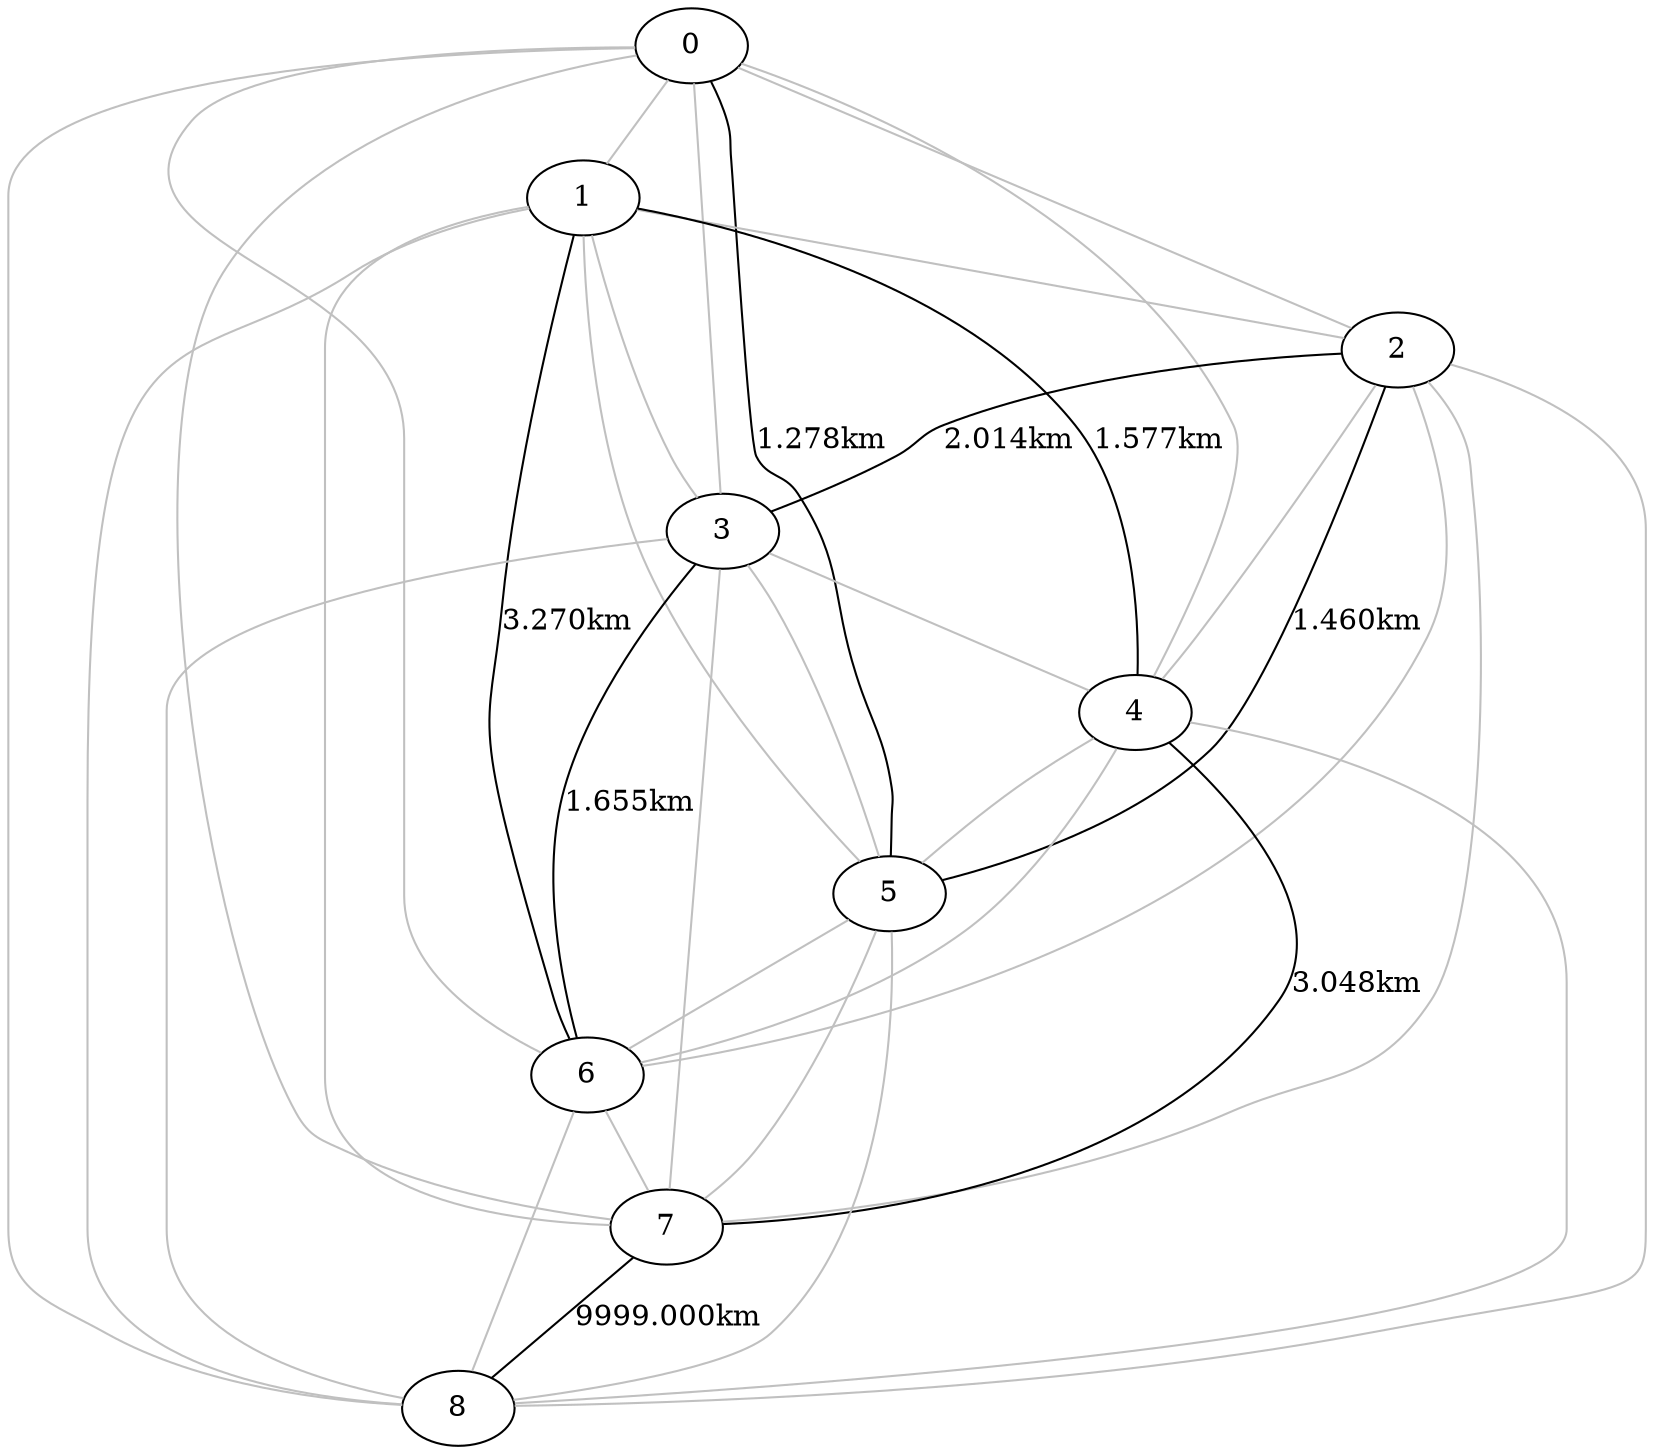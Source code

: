 strict graph {
0--1 [color=grey];
0--2 [color=grey];
0--3 [color=grey];
0--4 [color=grey];
0--5 [label =  "1.278km"];
0--6 [color=grey];
0--7 [color=grey];
0--8 [color=grey];
1--2 [color=grey];
1--3 [color=grey];
1--4 [label =  "1.577km"];
1--5 [color=grey];
1--6 [label = "3.270km"];
1--7 [color=grey];
1--8 [color=grey];
2--3 [label =  "2.014km"];
2--4 [color=grey];
2--5 [label = "1.460km"];
2--6 [color=grey];
2--7 [color=grey];
2--8 [color=grey];
3--4 [color=grey];
3--5 [color=grey];
3--6 [label =  "1.655km"];
3--7 [color=grey];
3--8 [color=grey];
4--5 [color=grey];
4--6 [color=grey];
4--7 [label =  "3.048km"];
4--8 [color=grey];
5--6 [color=grey];
5--7 [color=grey];
5--8 [color=grey];
6--7 [color=grey];
6--8 [color=grey];
7--8 [label =  "9999.000km"];
}